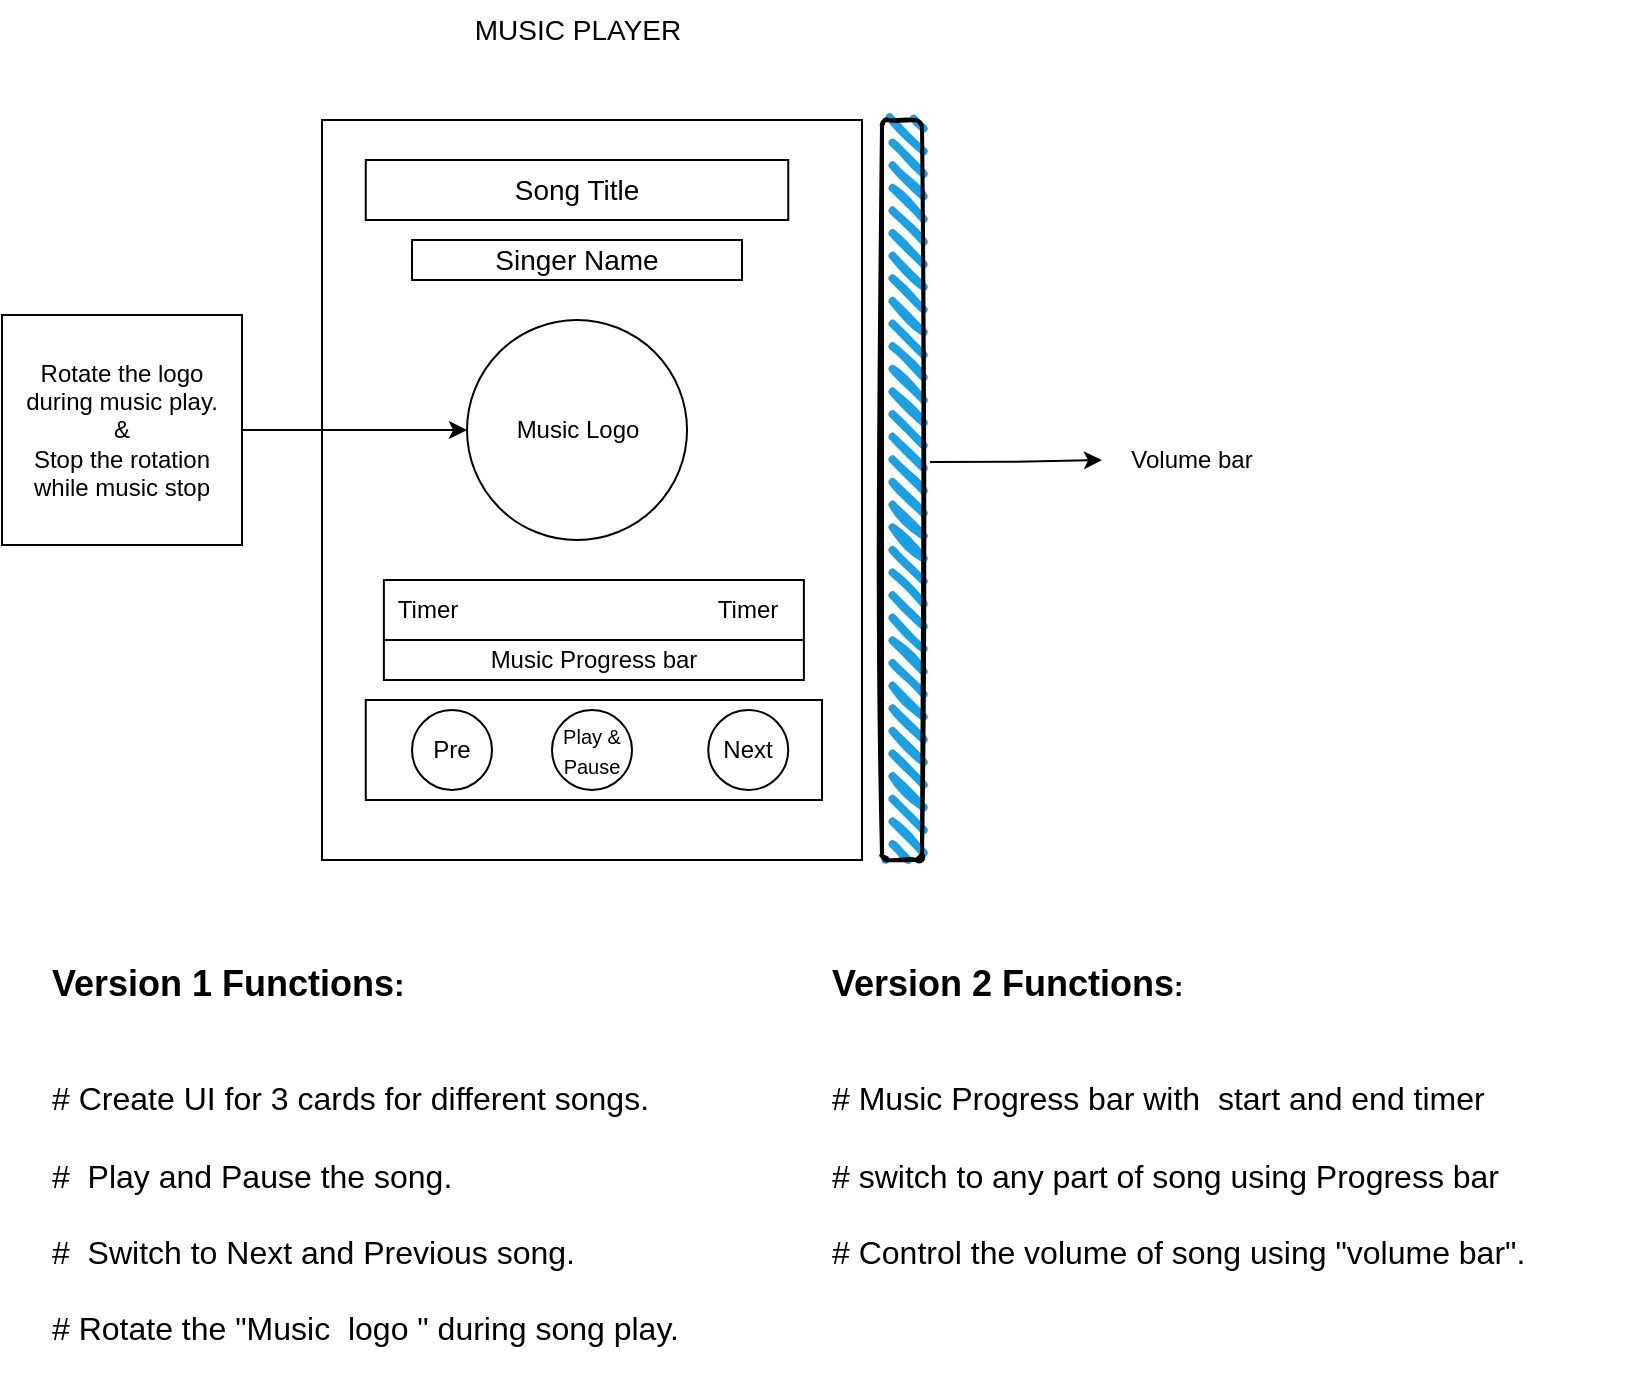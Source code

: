 <mxfile version="13.9.9" type="device"><diagram id="zNMq_XfXOa128UnNF_Cu" name="Page-1"><mxGraphModel dx="1022" dy="462" grid="1" gridSize="10" guides="1" tooltips="1" connect="1" arrows="1" fold="1" page="1" pageScale="1" pageWidth="850" pageHeight="1100" math="0" shadow="0"><root><mxCell id="0"/><mxCell id="1" parent="0"/><mxCell id="LgDVLVXtyH7NrYzKNU3C-1" value="" style="rounded=0;whiteSpace=wrap;html=1;" parent="1" vertex="1"><mxGeometry x="190" y="70" width="270" height="370" as="geometry"/></mxCell><mxCell id="LgDVLVXtyH7NrYzKNU3C-3" value="&lt;font style=&quot;font-size: 14px&quot;&gt;Song Title&lt;/font&gt;" style="rounded=0;whiteSpace=wrap;html=1;" parent="1" vertex="1"><mxGeometry x="211.88" y="90" width="211.25" height="30" as="geometry"/></mxCell><mxCell id="LgDVLVXtyH7NrYzKNU3C-4" value="&lt;font style=&quot;font-size: 14px&quot;&gt;Singer Name&lt;/font&gt;" style="rounded=0;whiteSpace=wrap;html=1;" parent="1" vertex="1"><mxGeometry x="235" y="130" width="165" height="20" as="geometry"/></mxCell><mxCell id="LgDVLVXtyH7NrYzKNU3C-5" value="Music Progress bar" style="rounded=0;whiteSpace=wrap;html=1;" parent="1" vertex="1"><mxGeometry x="220.94" y="330" width="210" height="20" as="geometry"/></mxCell><mxCell id="LgDVLVXtyH7NrYzKNU3C-6" value="&lt;font style=&quot;font-size: 14px&quot;&gt;MUSIC PLAYER&lt;/font&gt;" style="text;html=1;strokeColor=none;fillColor=none;align=center;verticalAlign=middle;whiteSpace=wrap;rounded=0;" parent="1" vertex="1"><mxGeometry x="243.76" y="10" width="147.5" height="30" as="geometry"/></mxCell><mxCell id="LgDVLVXtyH7NrYzKNU3C-8" value="Music Logo" style="ellipse;whiteSpace=wrap;html=1;aspect=fixed;" parent="1" vertex="1"><mxGeometry x="262.51" y="170" width="110" height="110" as="geometry"/></mxCell><mxCell id="LgDVLVXtyH7NrYzKNU3C-11" value="" style="rounded=0;whiteSpace=wrap;html=1;" parent="1" vertex="1"><mxGeometry x="211.88" y="360" width="228.12" height="50" as="geometry"/></mxCell><mxCell id="LgDVLVXtyH7NrYzKNU3C-12" value="&lt;font style=&quot;font-size: 10px&quot;&gt;Play &amp;amp; Pause&lt;/font&gt;" style="ellipse;whiteSpace=wrap;html=1;aspect=fixed;" parent="1" vertex="1"><mxGeometry x="305" y="365" width="40" height="40" as="geometry"/></mxCell><mxCell id="LgDVLVXtyH7NrYzKNU3C-13" value="Pre" style="ellipse;whiteSpace=wrap;html=1;aspect=fixed;" parent="1" vertex="1"><mxGeometry x="235" y="365" width="40" height="40" as="geometry"/></mxCell><mxCell id="LgDVLVXtyH7NrYzKNU3C-14" value="Next" style="ellipse;whiteSpace=wrap;html=1;aspect=fixed;" parent="1" vertex="1"><mxGeometry x="383.13" y="365" width="40" height="40" as="geometry"/></mxCell><mxCell id="LgDVLVXtyH7NrYzKNU3C-18" value="" style="rounded=0;whiteSpace=wrap;html=1;" parent="1" vertex="1"><mxGeometry x="220.94" y="300" width="210" height="30" as="geometry"/></mxCell><mxCell id="LgDVLVXtyH7NrYzKNU3C-20" value="Timer" style="text;html=1;strokeColor=none;fillColor=none;align=center;verticalAlign=middle;whiteSpace=wrap;rounded=0;" parent="1" vertex="1"><mxGeometry x="222.51" y="305" width="40" height="20" as="geometry"/></mxCell><mxCell id="LgDVLVXtyH7NrYzKNU3C-21" value="Timer" style="text;html=1;strokeColor=none;fillColor=none;align=center;verticalAlign=middle;whiteSpace=wrap;rounded=0;" parent="1" vertex="1"><mxGeometry x="383.13" y="305" width="40" height="20" as="geometry"/></mxCell><mxCell id="LgDVLVXtyH7NrYzKNU3C-39" value="Volume bar" style="text;html=1;strokeColor=none;fillColor=none;align=center;verticalAlign=middle;whiteSpace=wrap;rounded=0;" parent="1" vertex="1"><mxGeometry x="570" y="230" width="110" height="20" as="geometry"/></mxCell><mxCell id="LgDVLVXtyH7NrYzKNU3C-46" style="edgeStyle=orthogonalEdgeStyle;rounded=0;orthogonalLoop=1;jettySize=auto;html=1;exitX=1.2;exitY=0.462;exitDx=0;exitDy=0;exitPerimeter=0;" parent="1" source="LgDVLVXtyH7NrYzKNU3C-42" edge="1"><mxGeometry relative="1" as="geometry"><mxPoint x="580" y="240" as="targetPoint"/><Array as="points"><mxPoint x="535" y="241"/></Array></mxGeometry></mxCell><mxCell id="LgDVLVXtyH7NrYzKNU3C-42" value="" style="rounded=1;whiteSpace=wrap;html=1;strokeWidth=2;fillWeight=4;hachureGap=8;hachureAngle=45;fillColor=#1ba1e2;sketch=1;" parent="1" vertex="1"><mxGeometry x="470" y="70" width="20" height="370" as="geometry"/></mxCell><mxCell id="LgDVLVXtyH7NrYzKNU3C-43" value="&lt;h1&gt;&lt;font&gt;&lt;font style=&quot;font-size: 18px&quot;&gt;Version 1 Functions&lt;/font&gt;&lt;font size=&quot;3&quot;&gt;:&lt;/font&gt;&lt;/font&gt;&lt;/h1&gt;&lt;div&gt;&lt;b&gt;&lt;font size=&quot;3&quot;&gt;&lt;br&gt;&lt;/font&gt;&lt;/b&gt;&lt;/div&gt;&lt;div&gt;&lt;font size=&quot;3&quot;&gt;# Create UI&amp;nbsp;for 3 cards for different songs.&amp;nbsp;&lt;br&gt;&lt;/font&gt;&lt;/div&gt;&lt;div&gt;&lt;font size=&quot;3&quot;&gt;&lt;br&gt;&lt;/font&gt;&lt;/div&gt;&lt;div&gt;&lt;font size=&quot;3&quot;&gt;#&amp;nbsp; Play and Pause the song.&lt;/font&gt;&lt;/div&gt;&lt;div&gt;&lt;font size=&quot;3&quot;&gt;&lt;br&gt;&lt;/font&gt;&lt;/div&gt;&lt;div&gt;&lt;font size=&quot;3&quot;&gt;#&amp;nbsp; Switch to Next and Previous song.&lt;/font&gt;&lt;/div&gt;&lt;div&gt;&lt;font size=&quot;3&quot;&gt;&lt;br&gt;&lt;/font&gt;&lt;/div&gt;&lt;div&gt;&lt;font size=&quot;3&quot;&gt;# Rotate the &quot;Music&amp;nbsp; logo &quot; during song play.&lt;/font&gt;&lt;/div&gt;&lt;div&gt;&lt;font size=&quot;3&quot;&gt;&lt;br&gt;&lt;/font&gt;&lt;/div&gt;&lt;div&gt;&lt;font size=&quot;3&quot;&gt;&lt;br&gt;&lt;/font&gt;&lt;/div&gt;&lt;div&gt;&lt;font size=&quot;3&quot;&gt;&lt;br&gt;&lt;/font&gt;&lt;/div&gt;&lt;div&gt;&lt;font size=&quot;3&quot;&gt;&lt;br&gt;&lt;/font&gt;&lt;/div&gt;&lt;p&gt;&lt;br&gt;&lt;/p&gt;" style="text;html=1;strokeColor=none;fillColor=none;spacing=5;spacingTop=-20;whiteSpace=wrap;overflow=hidden;rounded=0;" parent="1" vertex="1"><mxGeometry x="50" y="480" width="350" height="220" as="geometry"/></mxCell><mxCell id="LgDVLVXtyH7NrYzKNU3C-49" value="&lt;h1&gt;&lt;font style=&quot;font-size: 18px&quot;&gt;Version 2 Functions&lt;/font&gt;&lt;font style=&quot;font-size: 14px&quot;&gt;:&lt;/font&gt;&lt;/h1&gt;&lt;div&gt;&lt;b&gt;&lt;font size=&quot;3&quot;&gt;&lt;br&gt;&lt;/font&gt;&lt;/b&gt;&lt;/div&gt;&lt;div&gt;&lt;font size=&quot;3&quot;&gt;# Music Progress bar with&amp;nbsp; start and end timer&lt;/font&gt;&lt;/div&gt;&lt;div&gt;&lt;font size=&quot;3&quot;&gt;&lt;br&gt;&lt;/font&gt;&lt;/div&gt;&lt;div&gt;&lt;font size=&quot;3&quot;&gt;# switch to any part of song using Progress bar&lt;/font&gt;&lt;/div&gt;&lt;div&gt;&lt;font size=&quot;3&quot;&gt;&lt;br&gt;&lt;/font&gt;&lt;/div&gt;&lt;div&gt;&lt;font size=&quot;3&quot;&gt;# Control the volume of song using &quot;volume bar&quot;.&lt;/font&gt;&lt;/div&gt;&lt;div&gt;&lt;font size=&quot;3&quot;&gt;&lt;br&gt;&lt;/font&gt;&lt;/div&gt;&lt;div&gt;&lt;font size=&quot;3&quot;&gt;&lt;br&gt;&lt;/font&gt;&lt;/div&gt;&lt;p&gt;&lt;br&gt;&lt;/p&gt;" style="text;html=1;strokeColor=none;fillColor=none;spacing=5;spacingTop=-20;whiteSpace=wrap;overflow=hidden;rounded=0;" parent="1" vertex="1"><mxGeometry x="440" y="480" width="402.49" height="200" as="geometry"/></mxCell><mxCell id="LgDVLVXtyH7NrYzKNU3C-57" style="edgeStyle=orthogonalEdgeStyle;rounded=0;orthogonalLoop=1;jettySize=auto;html=1;entryX=0;entryY=0.5;entryDx=0;entryDy=0;" parent="1" source="LgDVLVXtyH7NrYzKNU3C-56" target="LgDVLVXtyH7NrYzKNU3C-8" edge="1"><mxGeometry relative="1" as="geometry"/></mxCell><mxCell id="LgDVLVXtyH7NrYzKNU3C-56" value="Rotate the logo during music play.&lt;br&gt;&amp;amp;&lt;br&gt;Stop the rotation while music stop" style="rounded=0;whiteSpace=wrap;html=1;" parent="1" vertex="1"><mxGeometry x="30" y="167.5" width="120" height="115" as="geometry"/></mxCell></root></mxGraphModel></diagram></mxfile>